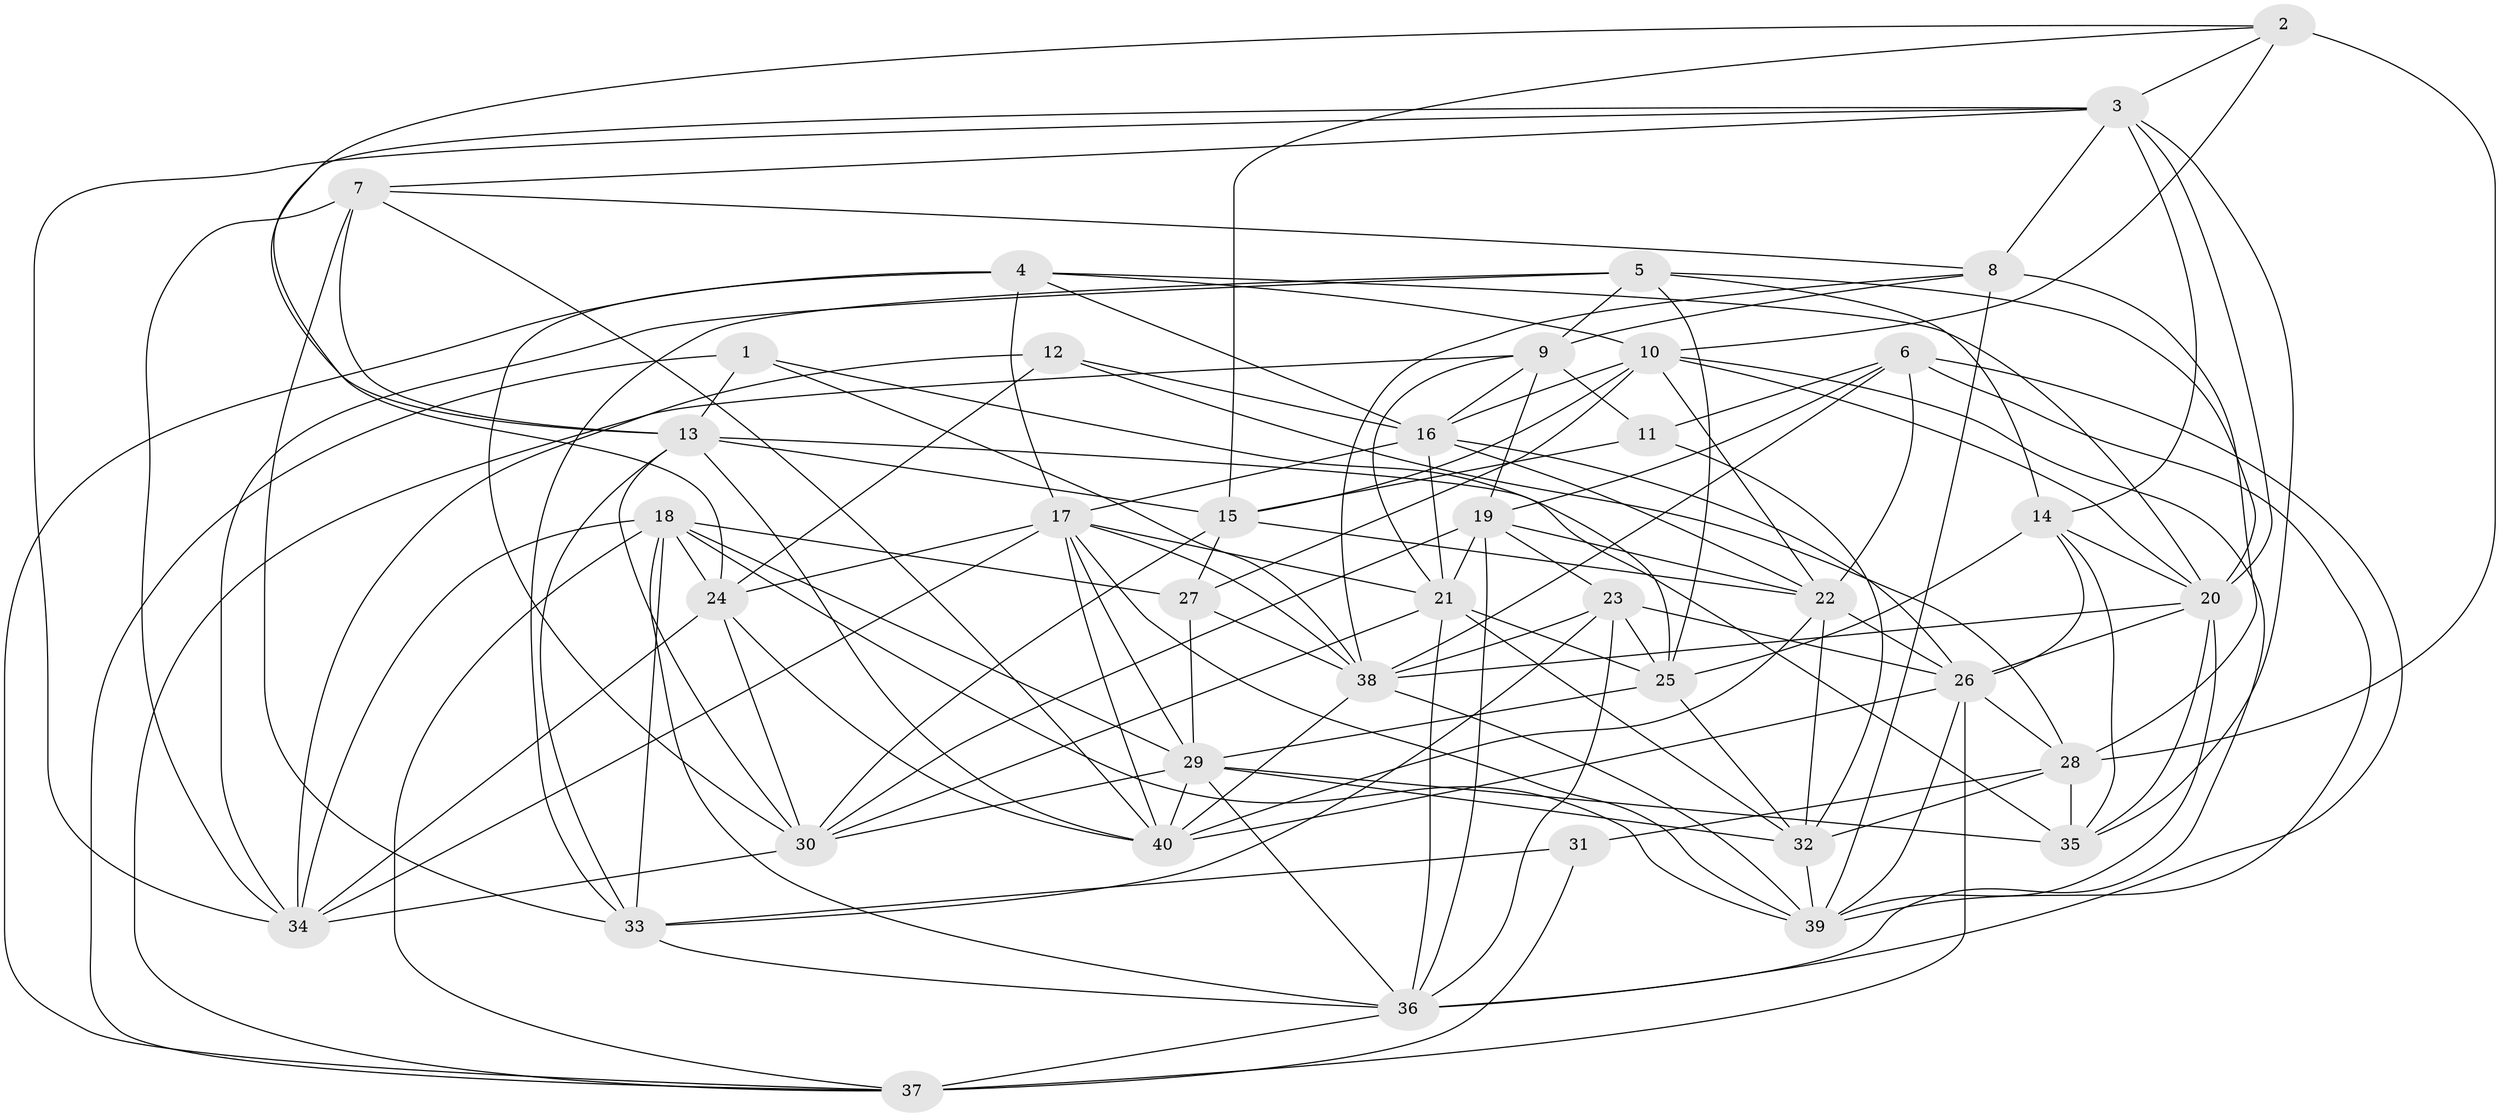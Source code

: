 // original degree distribution, {4: 1.0}
// Generated by graph-tools (version 1.1) at 2025/38/03/04/25 23:38:10]
// undirected, 40 vertices, 139 edges
graph export_dot {
  node [color=gray90,style=filled];
  1;
  2;
  3;
  4;
  5;
  6;
  7;
  8;
  9;
  10;
  11;
  12;
  13;
  14;
  15;
  16;
  17;
  18;
  19;
  20;
  21;
  22;
  23;
  24;
  25;
  26;
  27;
  28;
  29;
  30;
  31;
  32;
  33;
  34;
  35;
  36;
  37;
  38;
  39;
  40;
  1 -- 13 [weight=1.0];
  1 -- 25 [weight=1.0];
  1 -- 37 [weight=1.0];
  1 -- 38 [weight=1.0];
  2 -- 3 [weight=1.0];
  2 -- 10 [weight=2.0];
  2 -- 13 [weight=1.0];
  2 -- 15 [weight=1.0];
  2 -- 28 [weight=1.0];
  3 -- 7 [weight=1.0];
  3 -- 8 [weight=1.0];
  3 -- 14 [weight=1.0];
  3 -- 20 [weight=1.0];
  3 -- 24 [weight=1.0];
  3 -- 34 [weight=1.0];
  3 -- 35 [weight=1.0];
  4 -- 10 [weight=2.0];
  4 -- 16 [weight=1.0];
  4 -- 17 [weight=1.0];
  4 -- 20 [weight=1.0];
  4 -- 30 [weight=1.0];
  4 -- 37 [weight=2.0];
  5 -- 9 [weight=1.0];
  5 -- 14 [weight=1.0];
  5 -- 20 [weight=1.0];
  5 -- 25 [weight=2.0];
  5 -- 33 [weight=1.0];
  5 -- 34 [weight=2.0];
  6 -- 11 [weight=1.0];
  6 -- 19 [weight=1.0];
  6 -- 22 [weight=2.0];
  6 -- 36 [weight=1.0];
  6 -- 38 [weight=2.0];
  6 -- 39 [weight=1.0];
  7 -- 8 [weight=1.0];
  7 -- 13 [weight=1.0];
  7 -- 33 [weight=1.0];
  7 -- 34 [weight=1.0];
  7 -- 40 [weight=1.0];
  8 -- 9 [weight=2.0];
  8 -- 28 [weight=2.0];
  8 -- 38 [weight=1.0];
  8 -- 39 [weight=1.0];
  9 -- 11 [weight=1.0];
  9 -- 16 [weight=1.0];
  9 -- 19 [weight=1.0];
  9 -- 21 [weight=1.0];
  9 -- 37 [weight=1.0];
  10 -- 15 [weight=1.0];
  10 -- 16 [weight=1.0];
  10 -- 20 [weight=1.0];
  10 -- 22 [weight=1.0];
  10 -- 27 [weight=1.0];
  10 -- 36 [weight=1.0];
  11 -- 15 [weight=1.0];
  11 -- 32 [weight=1.0];
  12 -- 16 [weight=1.0];
  12 -- 24 [weight=1.0];
  12 -- 28 [weight=1.0];
  12 -- 34 [weight=1.0];
  13 -- 15 [weight=1.0];
  13 -- 30 [weight=1.0];
  13 -- 33 [weight=2.0];
  13 -- 35 [weight=2.0];
  13 -- 40 [weight=1.0];
  14 -- 20 [weight=1.0];
  14 -- 25 [weight=1.0];
  14 -- 26 [weight=1.0];
  14 -- 35 [weight=1.0];
  15 -- 22 [weight=2.0];
  15 -- 27 [weight=1.0];
  15 -- 30 [weight=1.0];
  16 -- 17 [weight=1.0];
  16 -- 21 [weight=1.0];
  16 -- 22 [weight=1.0];
  16 -- 26 [weight=1.0];
  17 -- 21 [weight=1.0];
  17 -- 24 [weight=3.0];
  17 -- 29 [weight=1.0];
  17 -- 34 [weight=1.0];
  17 -- 38 [weight=2.0];
  17 -- 39 [weight=1.0];
  17 -- 40 [weight=1.0];
  18 -- 24 [weight=1.0];
  18 -- 27 [weight=1.0];
  18 -- 29 [weight=1.0];
  18 -- 33 [weight=1.0];
  18 -- 34 [weight=1.0];
  18 -- 36 [weight=1.0];
  18 -- 37 [weight=1.0];
  18 -- 39 [weight=1.0];
  19 -- 21 [weight=1.0];
  19 -- 22 [weight=1.0];
  19 -- 23 [weight=1.0];
  19 -- 30 [weight=2.0];
  19 -- 36 [weight=1.0];
  20 -- 26 [weight=1.0];
  20 -- 35 [weight=1.0];
  20 -- 38 [weight=2.0];
  20 -- 39 [weight=1.0];
  21 -- 25 [weight=3.0];
  21 -- 30 [weight=1.0];
  21 -- 32 [weight=1.0];
  21 -- 36 [weight=1.0];
  22 -- 26 [weight=1.0];
  22 -- 32 [weight=1.0];
  22 -- 40 [weight=1.0];
  23 -- 25 [weight=1.0];
  23 -- 26 [weight=1.0];
  23 -- 33 [weight=1.0];
  23 -- 36 [weight=1.0];
  23 -- 38 [weight=1.0];
  24 -- 30 [weight=1.0];
  24 -- 34 [weight=1.0];
  24 -- 40 [weight=2.0];
  25 -- 29 [weight=1.0];
  25 -- 32 [weight=1.0];
  26 -- 28 [weight=1.0];
  26 -- 37 [weight=3.0];
  26 -- 39 [weight=1.0];
  26 -- 40 [weight=2.0];
  27 -- 29 [weight=2.0];
  27 -- 38 [weight=1.0];
  28 -- 31 [weight=1.0];
  28 -- 32 [weight=2.0];
  28 -- 35 [weight=2.0];
  29 -- 30 [weight=1.0];
  29 -- 32 [weight=1.0];
  29 -- 35 [weight=1.0];
  29 -- 36 [weight=1.0];
  29 -- 40 [weight=1.0];
  30 -- 34 [weight=2.0];
  31 -- 33 [weight=2.0];
  31 -- 37 [weight=1.0];
  32 -- 39 [weight=1.0];
  33 -- 36 [weight=2.0];
  36 -- 37 [weight=1.0];
  38 -- 39 [weight=1.0];
  38 -- 40 [weight=1.0];
}
